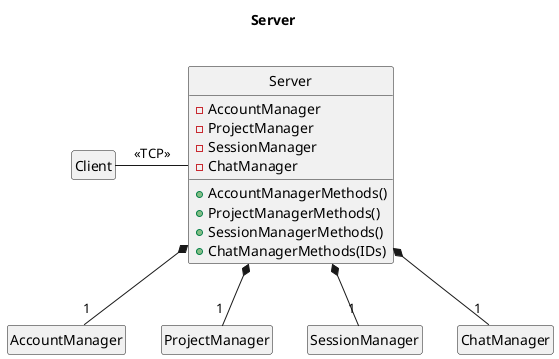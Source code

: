 @startuml
hide circle
hide empty members

Title <b>Server</b>\n

class "Client" as sq
class "Server" as sqs{
	-AccountManager
	-ProjectManager
	-SessionManager
	-ChatManager
	+AccountManagerMethods()
	+ProjectManagerMethods()
	+SessionManagerMethods()
	+ChatManagerMethods(IDs)
	}
class "AccountManager" as sqs_ua_m
class "ProjectManager" as sqs_pr_m
class "SessionManager" as sqs_se_m
class "ChatManager" as sqs_ch_m

sq -right- sqs : <<TCP>>

sqs *-- "1" sqs_pr_m 
sqs *-- "1" sqs_ua_m
sqs *-- "1" sqs_se_m
sqs *-- "1" sqs_ch_m









@enduml